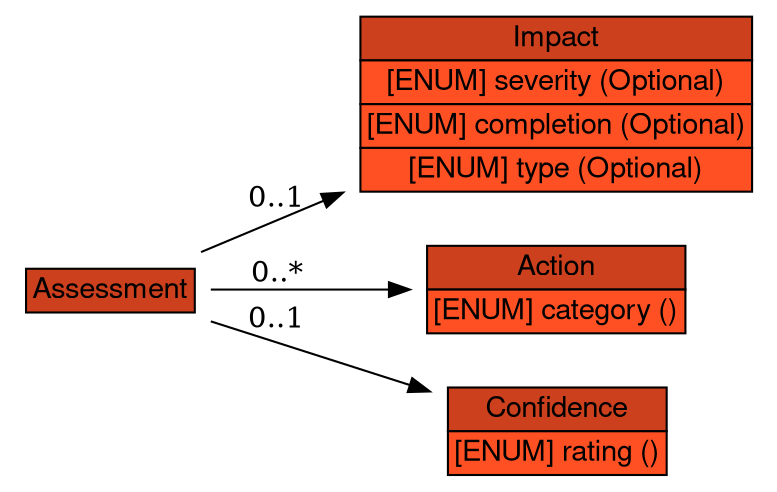 digraph Assessment {
	graph [bb="0,0,360,228",
		rankdir=LR
	];
	node [label="\N"];
	Assessment	 [height=0.5,
		label=<<table BORDER="0" CELLBORDER="1" CELLSPACING="0"> <tr> <td BGCOLOR="#cc401d" HREF="/html/IDMEFv2/Assessment.html" TITLE="The Assessment class is used to provide the analyzer&#39;s assessment of an event -- its impact, actions taken in response, and confidence. "><FONT FACE="Nimbus Sans L">Assessment</FONT></td> </tr>" %</table>>,
		pos="48.5,93",
		shape=plaintext,
		width=1.3472];
	Impact	 [height=1.2778,
		label=<<table BORDER="0" CELLBORDER="1" CELLSPACING="0"> <tr> <td BGCOLOR="#cc401d" HREF="/html/IDMEFv2/Impact.html" TITLE="The Impact class is used to provide the analyzer&#39;s assessment of the impact of the event on the target(s). It is represented in the IDMEF DTD as follows: "><FONT FACE="Nimbus Sans L">Impact</FONT></td> </tr>" %<tr><td BGCOLOR="#FF5024"  HREF="/html/IDMEFv2/Impact.html" TITLE="Section 10.)"><FONT FACE="Nimbus Sans L">[ENUM] severity (Optional)</FONT></td></tr>%<tr><td BGCOLOR="#FF5024"  HREF="/html/IDMEFv2/Impact.html" TITLE="Section 10.)"><FONT FACE="Nimbus Sans L">[ENUM] completion (Optional)</FONT></td></tr>%<tr><td BGCOLOR="#FF5024"  HREF="/html/IDMEFv2/Impact.html" TITLE="value is &quot;other&quot;.  (See also Section 10.)"><FONT FACE="Nimbus Sans L">[ENUM] type (Optional)</FONT></td></tr>%</table>>,
		pos="258,182",
		shape=plaintext,
		width=2.8333];
	Assessment -> Impact	 [label="0..1",
		lp="126.5,136.5",
		pos="e,155.91,138.63 90.895,111.01 107.2,117.94 126.68,126.21 146.48,134.63"];
	Action	 [height=0.69444,
		label=<<table BORDER="0" CELLBORDER="1" CELLSPACING="0"> <tr> <td BGCOLOR="#cc401d" HREF="/html/IDMEFv2/Action.html" TITLE="The Action class is used to describe any actions taken by the analyzer in response to the event. Is is represented in the IDMEF DTD as follows: "><FONT FACE="Nimbus Sans L">Action</FONT></td> </tr>" %<tr><td BGCOLOR="#FF5024"  HREF="/html/IDMEFv2/Action.html" TITLE="The default value is &quot;other&quot;.  (See also Section 10.)"><FONT FACE="Nimbus Sans L">[ENUM] category ()</FONT></td></tr>%</table>>,
		pos="258,93",
		shape=plaintext,
		width=1.9306];
	Assessment -> Action	 [label="0..*",
		lp="126.5,100.5",
		pos="e,188.24,93 97.09,93 121.1,93 150.7,93 177.93,93"];
	Confidence	 [height=0.69444,
		label=<<table BORDER="0" CELLBORDER="1" CELLSPACING="0"> <tr> <td BGCOLOR="#cc401d" HREF="/html/IDMEFv2/Confidence.html" TITLE="The Confidence class is used to represent the analyzer&#39;s best estimate of the validity of its analysis. It is represented in the IDMEF DTD as follows: "><FONT FACE="Nimbus Sans L">Confidence</FONT></td> </tr>" %<tr><td BGCOLOR="#FF5024"  HREF="/html/IDMEFv2/Confidence.html" TITLE="also Section 10.)"><FONT FACE="Nimbus Sans L">[ENUM] rating ()</FONT></td></tr>%</table>>,
		pos="258,25",
		shape=plaintext,
		width=1.6806];
	Assessment -> Confidence	 [label="0..1",
		lp="126.5,78.5",
		pos="e,197.3,44.703 97.09,77.229 123.91,68.522 157.71,57.551 187.4,47.914"];
}
